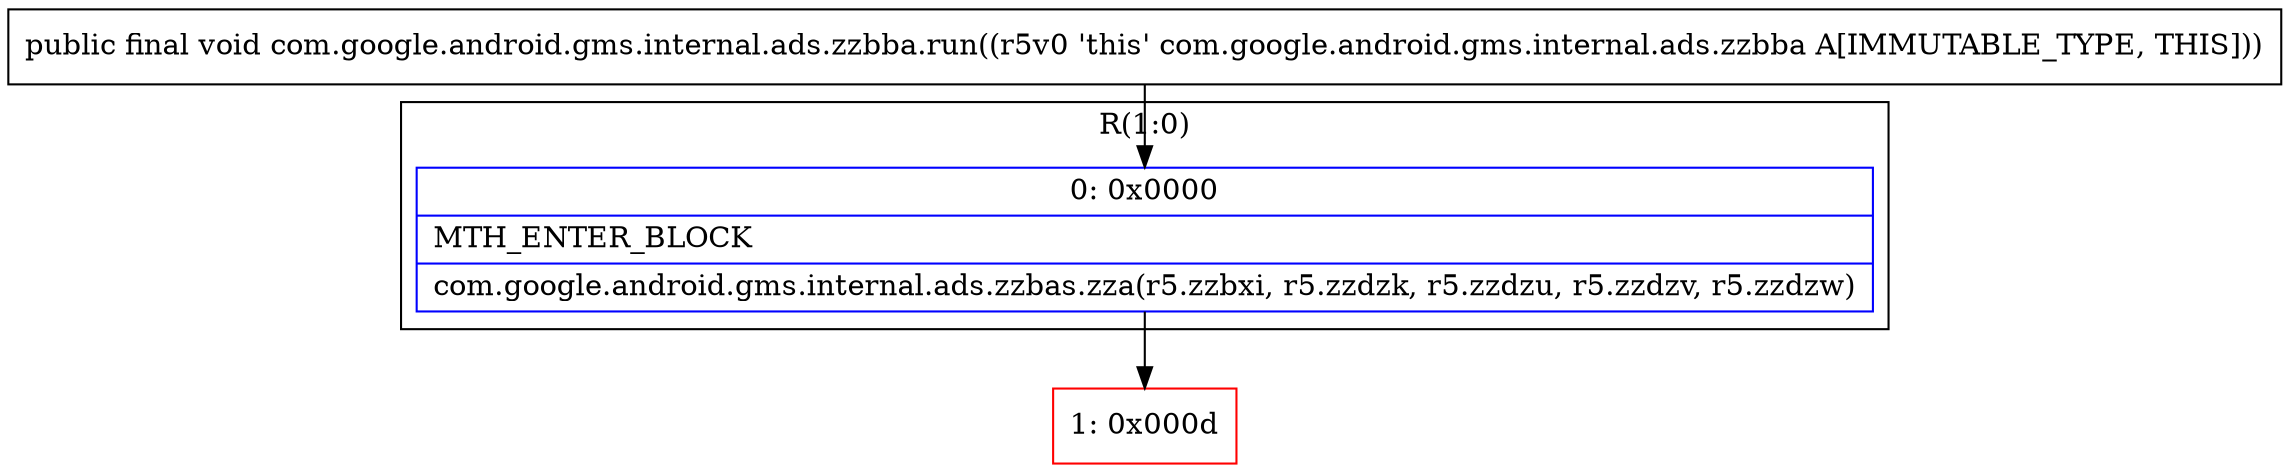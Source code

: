 digraph "CFG forcom.google.android.gms.internal.ads.zzbba.run()V" {
subgraph cluster_Region_1781718164 {
label = "R(1:0)";
node [shape=record,color=blue];
Node_0 [shape=record,label="{0\:\ 0x0000|MTH_ENTER_BLOCK\l|com.google.android.gms.internal.ads.zzbas.zza(r5.zzbxi, r5.zzdzk, r5.zzdzu, r5.zzdzv, r5.zzdzw)\l}"];
}
Node_1 [shape=record,color=red,label="{1\:\ 0x000d}"];
MethodNode[shape=record,label="{public final void com.google.android.gms.internal.ads.zzbba.run((r5v0 'this' com.google.android.gms.internal.ads.zzbba A[IMMUTABLE_TYPE, THIS])) }"];
MethodNode -> Node_0;
Node_0 -> Node_1;
}

